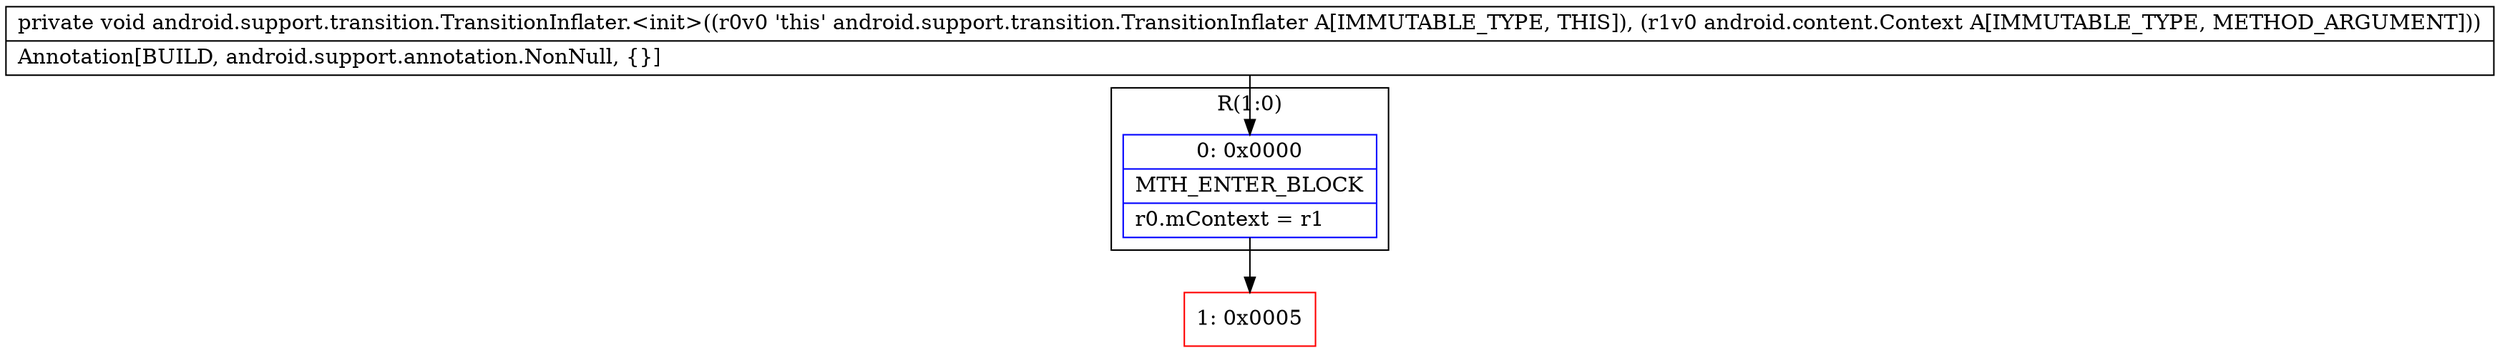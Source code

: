 digraph "CFG forandroid.support.transition.TransitionInflater.\<init\>(Landroid\/content\/Context;)V" {
subgraph cluster_Region_281457429 {
label = "R(1:0)";
node [shape=record,color=blue];
Node_0 [shape=record,label="{0\:\ 0x0000|MTH_ENTER_BLOCK\l|r0.mContext = r1\l}"];
}
Node_1 [shape=record,color=red,label="{1\:\ 0x0005}"];
MethodNode[shape=record,label="{private void android.support.transition.TransitionInflater.\<init\>((r0v0 'this' android.support.transition.TransitionInflater A[IMMUTABLE_TYPE, THIS]), (r1v0 android.content.Context A[IMMUTABLE_TYPE, METHOD_ARGUMENT]))  | Annotation[BUILD, android.support.annotation.NonNull, \{\}]\l}"];
MethodNode -> Node_0;
Node_0 -> Node_1;
}

